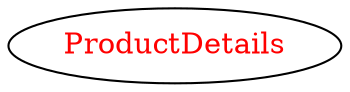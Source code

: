 digraph dependencyGraph {
 concentrate=true;
 ranksep="2.0";
 rankdir="LR"; 
 splines="ortho";
"ProductDetails" [fontcolor="red"];
}